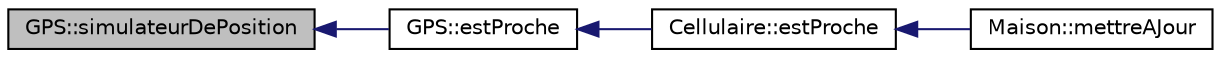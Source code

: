 digraph "GPS::simulateurDePosition"
{
  bgcolor="transparent";
  edge [fontname="Helvetica",fontsize="10",labelfontname="Helvetica",labelfontsize="10"];
  node [fontname="Helvetica",fontsize="10",shape=record];
  rankdir="LR";
  Node1 [label="GPS::simulateurDePosition",height=0.2,width=0.4,color="black", fillcolor="grey75", style="filled", fontcolor="black"];
  Node1 -> Node2 [dir="back",color="midnightblue",fontsize="10",style="solid",fontname="Helvetica"];
  Node2 [label="GPS::estProche",height=0.2,width=0.4,color="black",URL="$class_g_p_s.html#acb33cb9feb5cdc3e12c8c6ffdce2a3ed",tooltip="Évalue si le GPS est proche d&#39;une position. La notion de proximité est définie par une la variable co..."];
  Node2 -> Node3 [dir="back",color="midnightblue",fontsize="10",style="solid",fontname="Helvetica"];
  Node3 [label="Cellulaire::estProche",height=0.2,width=0.4,color="black",URL="$class_cellulaire.html#adefde3d0bfa581dfd83101243f5aed36",tooltip="Évalue si le cellulaire est proche d&#39;une position. "];
  Node3 -> Node4 [dir="back",color="midnightblue",fontsize="10",style="solid",fontname="Helvetica"];
  Node4 [label="Maison::mettreAJour",height=0.2,width=0.4,color="black",URL="$class_maison.html#aa272f9ae2e68a080bb2217e6c82966c5"];
}
